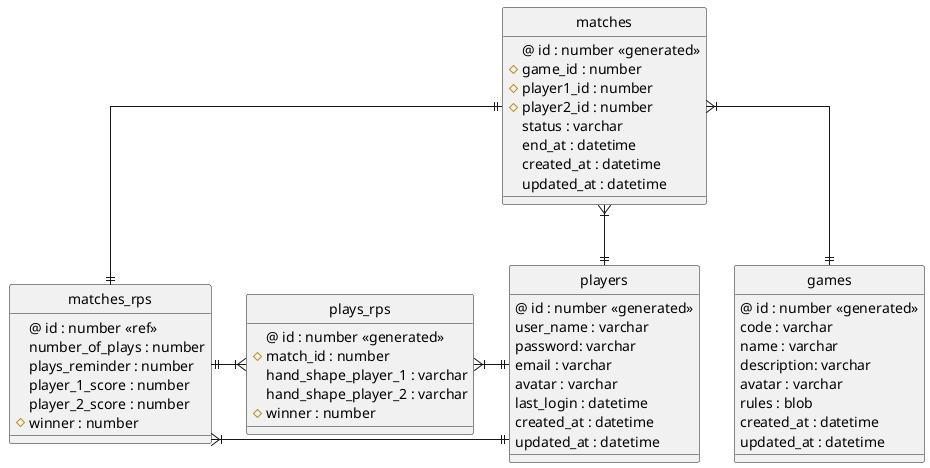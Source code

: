 @startuml

' hide the spot
hide circle

' avoid problems with angled crows feet
skinparam linetype ortho

entity "players" {
    @ id : number <<generated>>
    user_name : varchar
    password: varchar
    email : varchar
    avatar : varchar
    last_login : datetime
    created_at : datetime
    updated_at : datetime
}

entity "games" {
    @ id : number <<generated>>
    code : varchar
    name : varchar
    description: varchar
    avatar : varchar
    rules : blob
    created_at : datetime
    updated_at : datetime
}

entity "matches" {
    @ id : number <<generated>>
    # game_id : number
    # player1_id : number
    # player2_id : number
    status : varchar
    end_at : datetime
    created_at : datetime
    updated_at : datetime
}

entity "matches_rps" {
    @ id : number <<ref>>
    number_of_plays : number
    plays_reminder : number
    player_1_score : number
    player_2_score : number
    # winner : number
}

entity "plays_rps" {
    @ id : number <<generated>>
    # match_id : number
    hand_shape_player_1 : varchar
    hand_shape_player_2 : varchar
    # winner : number
}

matches }|--|| players
matches }|--|| games
matches ||-|| matches_rps
matches_rps ||-|{ plays_rps
matches_rps }|-|| players
plays_rps }|-|| players

@enduml
